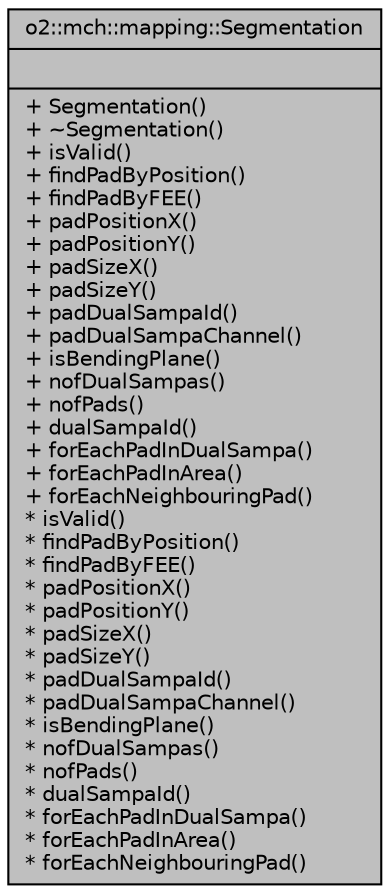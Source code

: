 digraph "o2::mch::mapping::Segmentation"
{
 // INTERACTIVE_SVG=YES
  bgcolor="transparent";
  edge [fontname="Helvetica",fontsize="10",labelfontname="Helvetica",labelfontsize="10"];
  node [fontname="Helvetica",fontsize="10",shape=record];
  Node1 [label="{o2::mch::mapping::Segmentation\n||+ Segmentation()\l+ ~Segmentation()\l+ isValid()\l+ findPadByPosition()\l+ findPadByFEE()\l+ padPositionX()\l+ padPositionY()\l+ padSizeX()\l+ padSizeY()\l+ padDualSampaId()\l+ padDualSampaChannel()\l+ isBendingPlane()\l+ nofDualSampas()\l+ nofPads()\l+ dualSampaId()\l+ forEachPadInDualSampa()\l+ forEachPadInArea()\l+ forEachNeighbouringPad()\l* isValid()\l* findPadByPosition()\l* findPadByFEE()\l* padPositionX()\l* padPositionY()\l* padSizeX()\l* padSizeY()\l* padDualSampaId()\l* padDualSampaChannel()\l* isBendingPlane()\l* nofDualSampas()\l* nofPads()\l* dualSampaId()\l* forEachPadInDualSampa()\l* forEachPadInArea()\l* forEachNeighbouringPad()\l}",height=0.2,width=0.4,color="black", fillcolor="grey75", style="filled" fontcolor="black"];
}
